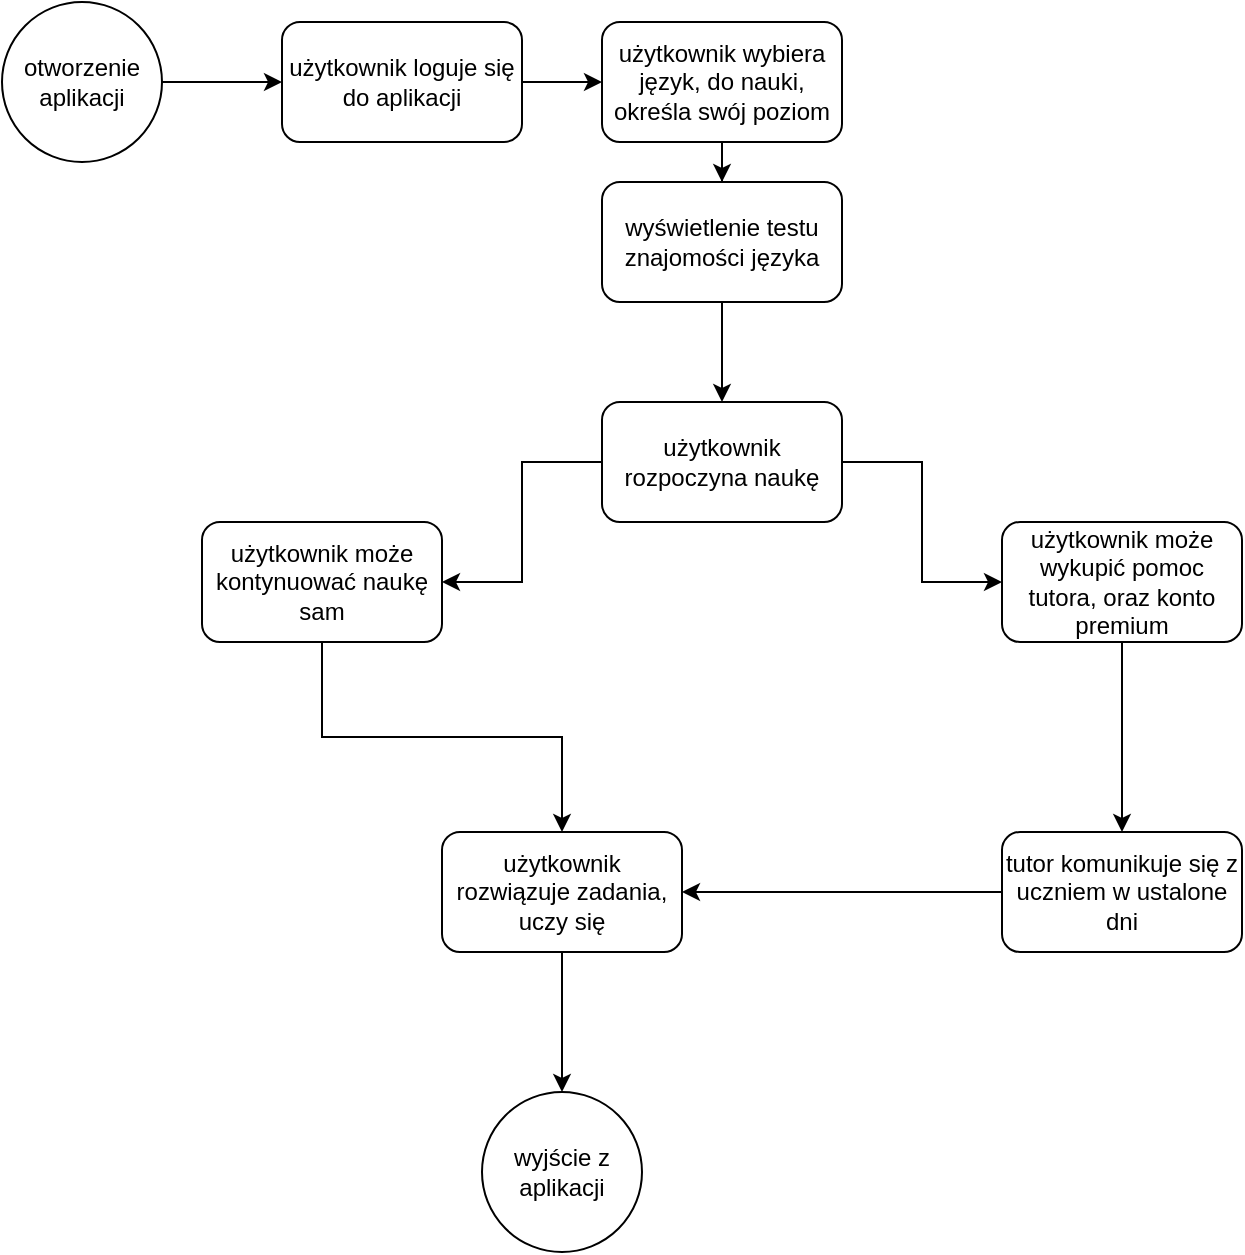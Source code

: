 <mxfile version="24.4.7" type="device">
  <diagram name="Strona-1" id="bbeX7pLa5lIhiT3tRmJz">
    <mxGraphModel dx="1434" dy="746" grid="1" gridSize="10" guides="1" tooltips="1" connect="1" arrows="1" fold="1" page="1" pageScale="1" pageWidth="827" pageHeight="1169" math="0" shadow="0">
      <root>
        <mxCell id="0" />
        <mxCell id="1" parent="0" />
        <mxCell id="yrEcm2zEpX3LF88a9UMl-4" style="edgeStyle=orthogonalEdgeStyle;rounded=0;orthogonalLoop=1;jettySize=auto;html=1;" edge="1" parent="1" source="yrEcm2zEpX3LF88a9UMl-1" target="yrEcm2zEpX3LF88a9UMl-2">
          <mxGeometry relative="1" as="geometry" />
        </mxCell>
        <mxCell id="yrEcm2zEpX3LF88a9UMl-1" value="otworzenie aplikacji" style="ellipse;whiteSpace=wrap;html=1;aspect=fixed;" vertex="1" parent="1">
          <mxGeometry x="50" y="20" width="80" height="80" as="geometry" />
        </mxCell>
        <mxCell id="yrEcm2zEpX3LF88a9UMl-12" value="" style="edgeStyle=orthogonalEdgeStyle;rounded=0;orthogonalLoop=1;jettySize=auto;html=1;" edge="1" parent="1" source="yrEcm2zEpX3LF88a9UMl-2" target="yrEcm2zEpX3LF88a9UMl-11">
          <mxGeometry relative="1" as="geometry" />
        </mxCell>
        <mxCell id="yrEcm2zEpX3LF88a9UMl-2" value="użytkownik loguje się do aplikacji" style="rounded=1;whiteSpace=wrap;html=1;" vertex="1" parent="1">
          <mxGeometry x="190" y="30" width="120" height="60" as="geometry" />
        </mxCell>
        <mxCell id="yrEcm2zEpX3LF88a9UMl-14" value="" style="edgeStyle=orthogonalEdgeStyle;rounded=0;orthogonalLoop=1;jettySize=auto;html=1;" edge="1" parent="1" source="yrEcm2zEpX3LF88a9UMl-11" target="yrEcm2zEpX3LF88a9UMl-13">
          <mxGeometry relative="1" as="geometry" />
        </mxCell>
        <mxCell id="yrEcm2zEpX3LF88a9UMl-11" value="użytkownik wybiera język, do nauki, określa swój poziom" style="whiteSpace=wrap;html=1;rounded=1;" vertex="1" parent="1">
          <mxGeometry x="350" y="30" width="120" height="60" as="geometry" />
        </mxCell>
        <mxCell id="yrEcm2zEpX3LF88a9UMl-16" value="" style="edgeStyle=orthogonalEdgeStyle;rounded=0;orthogonalLoop=1;jettySize=auto;html=1;" edge="1" parent="1" source="yrEcm2zEpX3LF88a9UMl-13" target="yrEcm2zEpX3LF88a9UMl-15">
          <mxGeometry relative="1" as="geometry" />
        </mxCell>
        <mxCell id="yrEcm2zEpX3LF88a9UMl-13" value="wyświetlenie testu znajomości języka" style="whiteSpace=wrap;html=1;rounded=1;" vertex="1" parent="1">
          <mxGeometry x="350" y="110" width="120" height="60" as="geometry" />
        </mxCell>
        <mxCell id="yrEcm2zEpX3LF88a9UMl-20" value="" style="edgeStyle=orthogonalEdgeStyle;rounded=0;orthogonalLoop=1;jettySize=auto;html=1;" edge="1" parent="1" source="yrEcm2zEpX3LF88a9UMl-15" target="yrEcm2zEpX3LF88a9UMl-19">
          <mxGeometry relative="1" as="geometry" />
        </mxCell>
        <mxCell id="yrEcm2zEpX3LF88a9UMl-22" value="" style="edgeStyle=orthogonalEdgeStyle;rounded=0;orthogonalLoop=1;jettySize=auto;html=1;" edge="1" parent="1" source="yrEcm2zEpX3LF88a9UMl-15" target="yrEcm2zEpX3LF88a9UMl-21">
          <mxGeometry relative="1" as="geometry" />
        </mxCell>
        <mxCell id="yrEcm2zEpX3LF88a9UMl-15" value="użytkownik rozpoczyna naukę" style="whiteSpace=wrap;html=1;rounded=1;" vertex="1" parent="1">
          <mxGeometry x="350" y="220" width="120" height="60" as="geometry" />
        </mxCell>
        <mxCell id="yrEcm2zEpX3LF88a9UMl-26" value="" style="edgeStyle=orthogonalEdgeStyle;rounded=0;orthogonalLoop=1;jettySize=auto;html=1;" edge="1" parent="1" source="yrEcm2zEpX3LF88a9UMl-19" target="yrEcm2zEpX3LF88a9UMl-25">
          <mxGeometry relative="1" as="geometry" />
        </mxCell>
        <mxCell id="yrEcm2zEpX3LF88a9UMl-19" value="użytkownik może kontynuować naukę sam" style="whiteSpace=wrap;html=1;rounded=1;" vertex="1" parent="1">
          <mxGeometry x="150" y="280" width="120" height="60" as="geometry" />
        </mxCell>
        <mxCell id="yrEcm2zEpX3LF88a9UMl-24" value="" style="edgeStyle=orthogonalEdgeStyle;rounded=0;orthogonalLoop=1;jettySize=auto;html=1;" edge="1" parent="1" source="yrEcm2zEpX3LF88a9UMl-21" target="yrEcm2zEpX3LF88a9UMl-23">
          <mxGeometry relative="1" as="geometry" />
        </mxCell>
        <mxCell id="yrEcm2zEpX3LF88a9UMl-21" value="użytkownik może wykupić pomoc tutora, oraz konto premium" style="whiteSpace=wrap;html=1;rounded=1;" vertex="1" parent="1">
          <mxGeometry x="550" y="280" width="120" height="60" as="geometry" />
        </mxCell>
        <mxCell id="yrEcm2zEpX3LF88a9UMl-23" value="tutor komunikuje się z uczniem w ustalone dni" style="whiteSpace=wrap;html=1;rounded=1;" vertex="1" parent="1">
          <mxGeometry x="550" y="435" width="120" height="60" as="geometry" />
        </mxCell>
        <mxCell id="yrEcm2zEpX3LF88a9UMl-29" value="" style="edgeStyle=orthogonalEdgeStyle;rounded=0;orthogonalLoop=1;jettySize=auto;html=1;" edge="1" parent="1" source="yrEcm2zEpX3LF88a9UMl-25" target="yrEcm2zEpX3LF88a9UMl-28">
          <mxGeometry relative="1" as="geometry" />
        </mxCell>
        <mxCell id="yrEcm2zEpX3LF88a9UMl-25" value="użytkownik rozwiązuje zadania, uczy się" style="whiteSpace=wrap;html=1;rounded=1;" vertex="1" parent="1">
          <mxGeometry x="270" y="435" width="120" height="60" as="geometry" />
        </mxCell>
        <mxCell id="yrEcm2zEpX3LF88a9UMl-27" value="" style="endArrow=classic;html=1;rounded=0;exitX=0;exitY=0.5;exitDx=0;exitDy=0;entryX=1;entryY=0.5;entryDx=0;entryDy=0;" edge="1" parent="1" source="yrEcm2zEpX3LF88a9UMl-23" target="yrEcm2zEpX3LF88a9UMl-25">
          <mxGeometry width="50" height="50" relative="1" as="geometry">
            <mxPoint x="380" y="290" as="sourcePoint" />
            <mxPoint x="430" y="240" as="targetPoint" />
          </mxGeometry>
        </mxCell>
        <mxCell id="yrEcm2zEpX3LF88a9UMl-28" value="wyjście z aplikacji" style="ellipse;whiteSpace=wrap;html=1;rounded=1;" vertex="1" parent="1">
          <mxGeometry x="290" y="565" width="80" height="80" as="geometry" />
        </mxCell>
      </root>
    </mxGraphModel>
  </diagram>
</mxfile>
